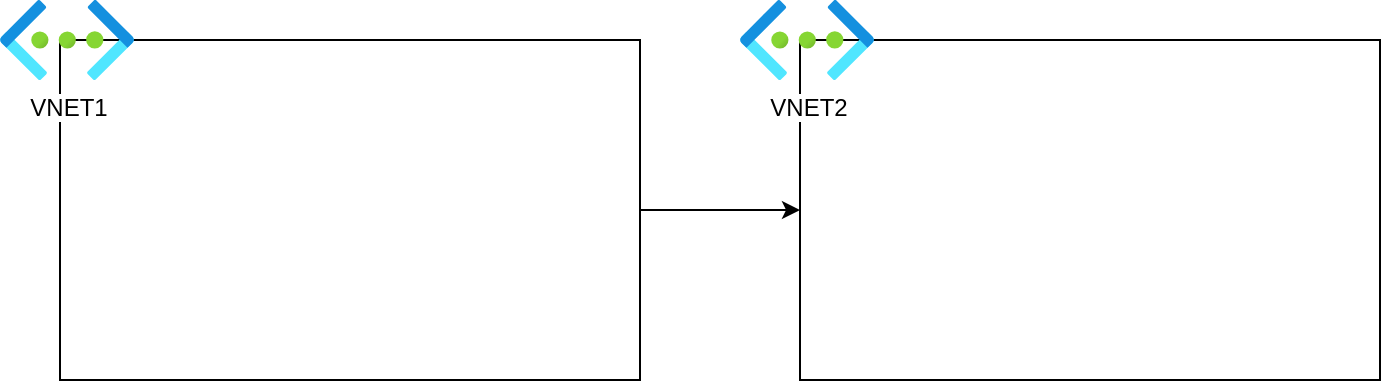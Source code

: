 <mxfile version="18.0.2" type="github">
  <diagram id="ptObz6Ka3BbNxjtAWZyo" name="Page-1">
    <mxGraphModel dx="1662" dy="786" grid="1" gridSize="10" guides="1" tooltips="1" connect="1" arrows="1" fold="1" page="1" pageScale="1" pageWidth="1200" pageHeight="1920" math="0" shadow="0">
      <root>
        <mxCell id="0" />
        <mxCell id="1" parent="0" />
        <mxCell id="jOYvyM4cM1HQlEKBaCWQ-5" style="edgeStyle=orthogonalEdgeStyle;rounded=0;orthogonalLoop=1;jettySize=auto;html=1;entryX=0;entryY=0.5;entryDx=0;entryDy=0;" edge="1" parent="1" source="jOYvyM4cM1HQlEKBaCWQ-1" target="jOYvyM4cM1HQlEKBaCWQ-2">
          <mxGeometry relative="1" as="geometry" />
        </mxCell>
        <mxCell id="jOYvyM4cM1HQlEKBaCWQ-1" value="" style="rounded=0;whiteSpace=wrap;html=1;" vertex="1" parent="1">
          <mxGeometry x="260" y="250" width="290" height="170" as="geometry" />
        </mxCell>
        <mxCell id="jOYvyM4cM1HQlEKBaCWQ-2" value="" style="rounded=0;whiteSpace=wrap;html=1;" vertex="1" parent="1">
          <mxGeometry x="630" y="250" width="290" height="170" as="geometry" />
        </mxCell>
        <mxCell id="jOYvyM4cM1HQlEKBaCWQ-3" value="VNET1" style="aspect=fixed;html=1;points=[];align=center;image;fontSize=12;image=img/lib/azure2/networking/Virtual_Networks.svg;" vertex="1" parent="1">
          <mxGeometry x="230" y="230" width="67" height="40" as="geometry" />
        </mxCell>
        <mxCell id="jOYvyM4cM1HQlEKBaCWQ-4" value="VNET2" style="aspect=fixed;html=1;points=[];align=center;image;fontSize=12;image=img/lib/azure2/networking/Virtual_Networks.svg;" vertex="1" parent="1">
          <mxGeometry x="600" y="230" width="67" height="40" as="geometry" />
        </mxCell>
      </root>
    </mxGraphModel>
  </diagram>
</mxfile>
